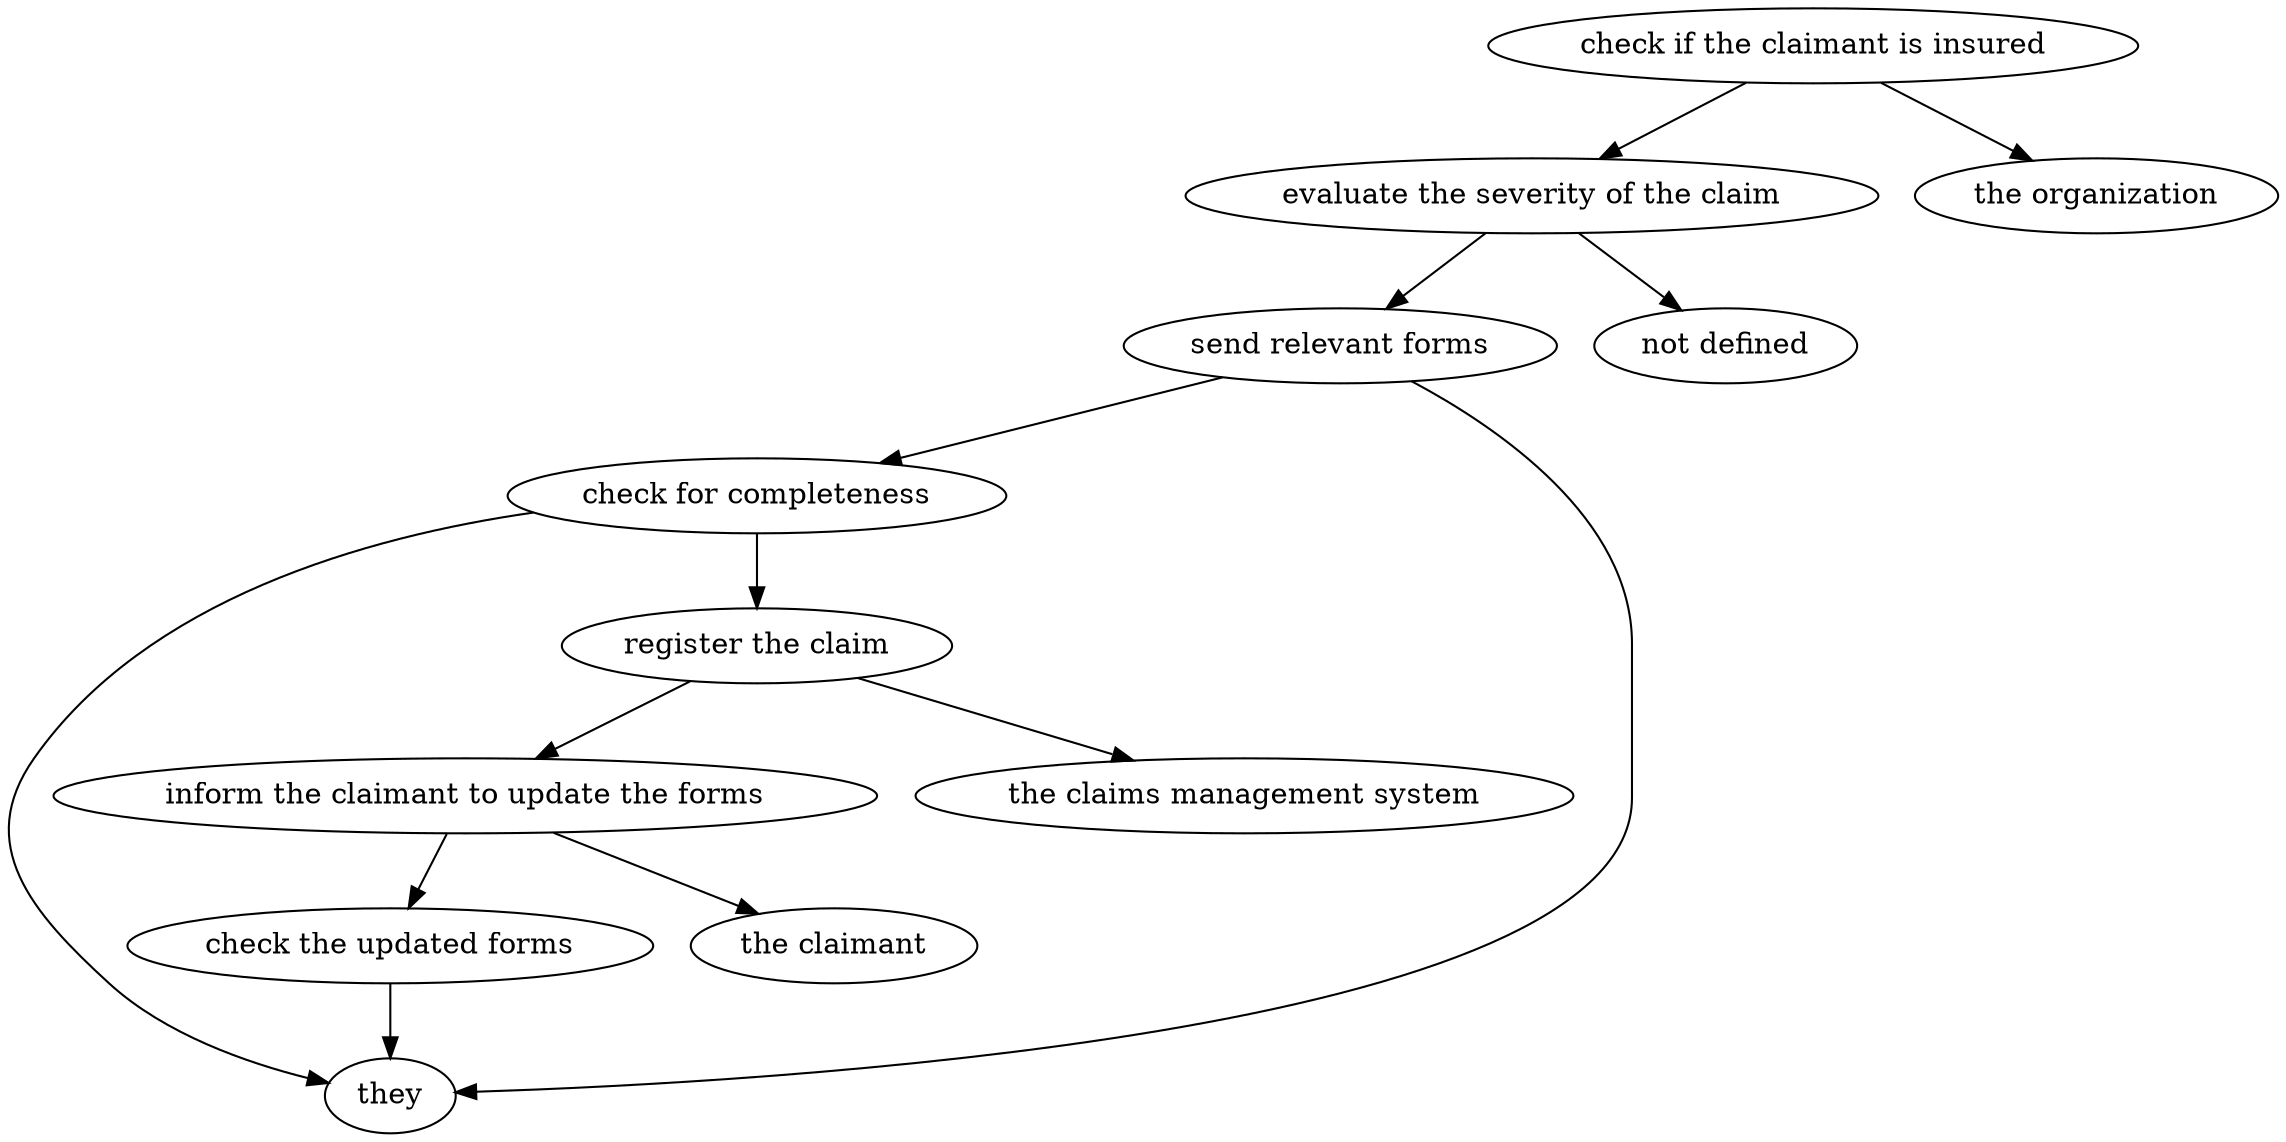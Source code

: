 strict digraph "doc-3.6" {
	graph [name="doc-3.6"];
	"check if the claimant is insured"	[attrs="{'type': 'Activity', 'label': 'check if the claimant is insured'}"];
	"evaluate the severity of the claim"	[attrs="{'type': 'Activity', 'label': 'evaluate the severity of the claim'}"];
	"check if the claimant is insured" -> "evaluate the severity of the claim"	[attrs="{'type': 'flow', 'label': 'flow'}"];
	"the organization"	[attrs="{'type': 'Actor', 'label': 'the organization'}"];
	"check if the claimant is insured" -> "the organization"	[attrs="{'type': 'actor performer', 'label': 'actor performer'}"];
	"send relevant forms"	[attrs="{'type': 'Activity', 'label': 'send relevant forms'}"];
	"evaluate the severity of the claim" -> "send relevant forms"	[attrs="{'type': 'flow', 'label': 'flow'}"];
	"not defined"	[attrs="{'type': 'Actor', 'label': 'not defined'}"];
	"evaluate the severity of the claim" -> "not defined"	[attrs="{'type': 'actor performer', 'label': 'actor performer'}"];
	"check for completeness"	[attrs="{'type': 'Activity', 'label': 'check for completeness'}"];
	"send relevant forms" -> "check for completeness"	[attrs="{'type': 'flow', 'label': 'flow'}"];
	they	[attrs="{'type': 'Actor', 'label': 'they'}"];
	"send relevant forms" -> they	[attrs="{'type': 'actor performer', 'label': 'actor performer'}"];
	"register the claim"	[attrs="{'type': 'Activity', 'label': 'register the claim'}"];
	"check for completeness" -> "register the claim"	[attrs="{'type': 'flow', 'label': 'flow'}"];
	"check for completeness" -> they	[attrs="{'type': 'actor performer', 'label': 'actor performer'}"];
	"inform the claimant to update the forms"	[attrs="{'type': 'Activity', 'label': 'inform the claimant to update the forms'}"];
	"register the claim" -> "inform the claimant to update the forms"	[attrs="{'type': 'flow', 'label': 'flow'}"];
	"the claims management system"	[attrs="{'type': 'Actor', 'label': 'the claims management system'}"];
	"register the claim" -> "the claims management system"	[attrs="{'type': 'actor performer', 'label': 'actor performer'}"];
	"check the updated forms"	[attrs="{'type': 'Activity', 'label': 'check the updated forms'}"];
	"inform the claimant to update the forms" -> "check the updated forms"	[attrs="{'type': 'flow', 'label': 'flow'}"];
	"the claimant"	[attrs="{'type': 'Actor', 'label': 'the claimant'}"];
	"inform the claimant to update the forms" -> "the claimant"	[attrs="{'type': 'actor performer', 'label': 'actor performer'}"];
	"check the updated forms" -> they	[attrs="{'type': 'actor performer', 'label': 'actor performer'}"];
}
